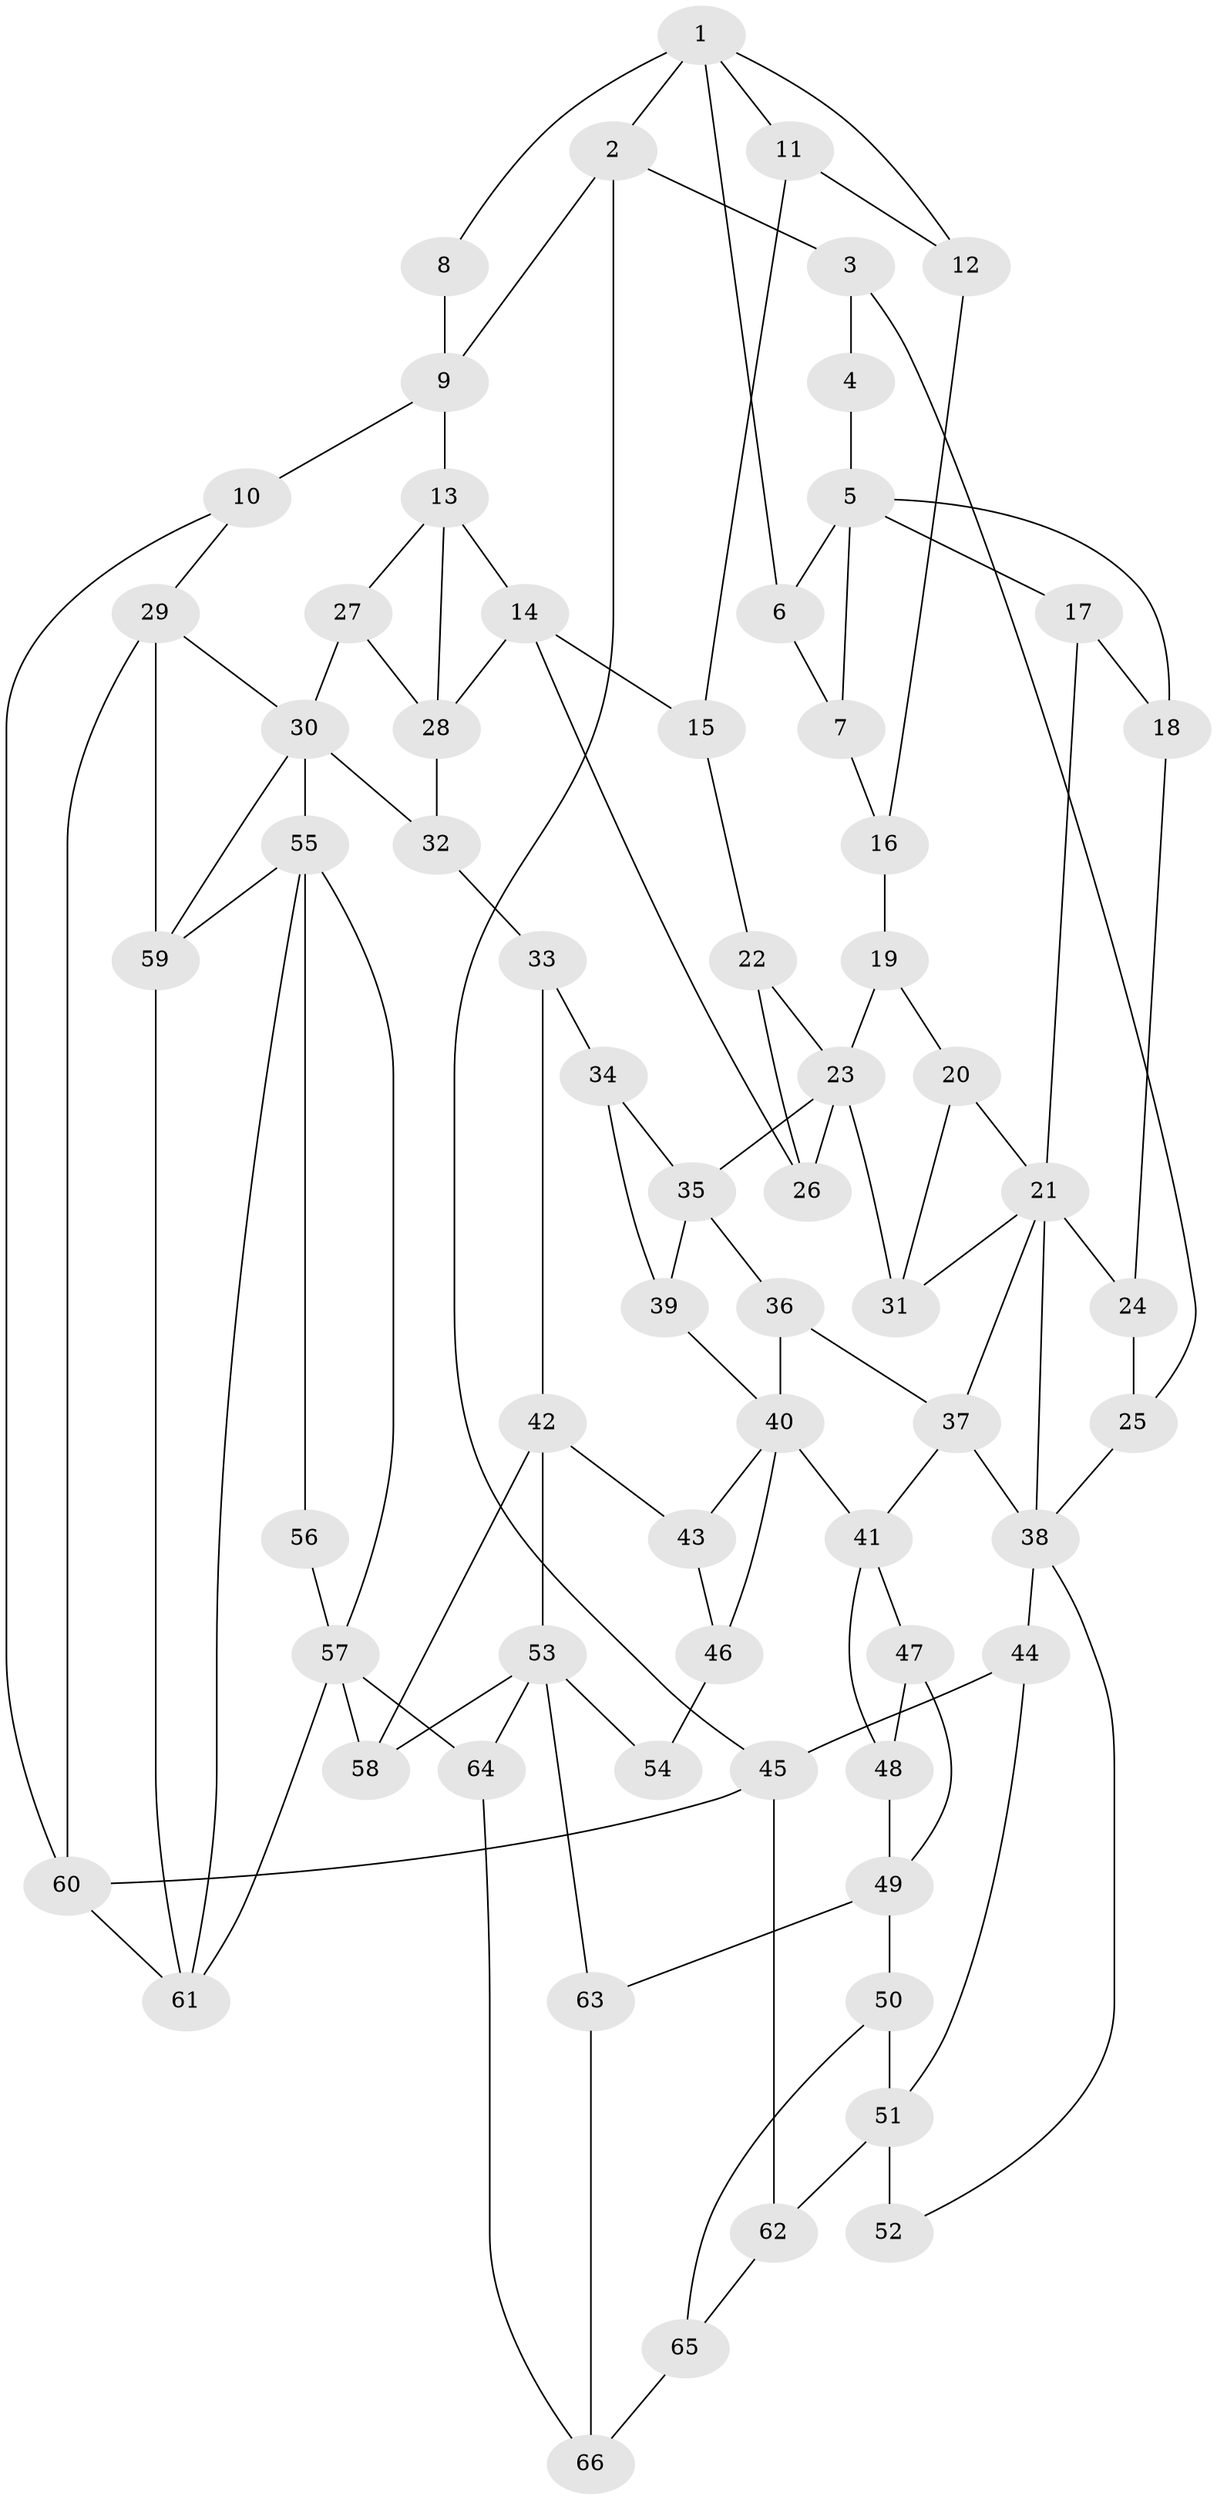 // original degree distribution, {3: 0.015267175572519083, 6: 0.20610687022900764, 5: 0.549618320610687, 4: 0.22900763358778625}
// Generated by graph-tools (version 1.1) at 2025/38/03/09/25 02:38:44]
// undirected, 66 vertices, 115 edges
graph export_dot {
graph [start="1"]
  node [color=gray90,style=filled];
  1;
  2;
  3;
  4;
  5;
  6;
  7;
  8;
  9;
  10;
  11;
  12;
  13;
  14;
  15;
  16;
  17;
  18;
  19;
  20;
  21;
  22;
  23;
  24;
  25;
  26;
  27;
  28;
  29;
  30;
  31;
  32;
  33;
  34;
  35;
  36;
  37;
  38;
  39;
  40;
  41;
  42;
  43;
  44;
  45;
  46;
  47;
  48;
  49;
  50;
  51;
  52;
  53;
  54;
  55;
  56;
  57;
  58;
  59;
  60;
  61;
  62;
  63;
  64;
  65;
  66;
  1 -- 2 [weight=1.0];
  1 -- 6 [weight=1.0];
  1 -- 8 [weight=1.0];
  1 -- 11 [weight=1.0];
  1 -- 12 [weight=1.0];
  2 -- 3 [weight=1.0];
  2 -- 9 [weight=1.0];
  2 -- 45 [weight=1.0];
  3 -- 4 [weight=1.0];
  3 -- 25 [weight=1.0];
  4 -- 5 [weight=2.0];
  5 -- 6 [weight=1.0];
  5 -- 7 [weight=1.0];
  5 -- 17 [weight=1.0];
  5 -- 18 [weight=1.0];
  6 -- 7 [weight=1.0];
  7 -- 16 [weight=1.0];
  8 -- 9 [weight=2.0];
  9 -- 10 [weight=2.0];
  9 -- 13 [weight=2.0];
  10 -- 29 [weight=1.0];
  10 -- 60 [weight=1.0];
  11 -- 12 [weight=1.0];
  11 -- 15 [weight=1.0];
  12 -- 16 [weight=1.0];
  13 -- 14 [weight=2.0];
  13 -- 27 [weight=1.0];
  13 -- 28 [weight=1.0];
  14 -- 15 [weight=1.0];
  14 -- 26 [weight=1.0];
  14 -- 28 [weight=1.0];
  15 -- 22 [weight=1.0];
  16 -- 19 [weight=1.0];
  17 -- 18 [weight=1.0];
  17 -- 21 [weight=1.0];
  18 -- 24 [weight=1.0];
  19 -- 20 [weight=1.0];
  19 -- 23 [weight=1.0];
  20 -- 21 [weight=1.0];
  20 -- 31 [weight=1.0];
  21 -- 24 [weight=1.0];
  21 -- 31 [weight=1.0];
  21 -- 37 [weight=1.0];
  21 -- 38 [weight=1.0];
  22 -- 23 [weight=1.0];
  22 -- 26 [weight=1.0];
  23 -- 26 [weight=1.0];
  23 -- 31 [weight=1.0];
  23 -- 35 [weight=2.0];
  24 -- 25 [weight=1.0];
  25 -- 38 [weight=1.0];
  27 -- 28 [weight=2.0];
  27 -- 30 [weight=1.0];
  28 -- 32 [weight=2.0];
  29 -- 30 [weight=1.0];
  29 -- 59 [weight=3.0];
  29 -- 60 [weight=1.0];
  30 -- 32 [weight=1.0];
  30 -- 55 [weight=1.0];
  30 -- 59 [weight=1.0];
  32 -- 33 [weight=2.0];
  33 -- 34 [weight=1.0];
  33 -- 42 [weight=2.0];
  34 -- 35 [weight=1.0];
  34 -- 39 [weight=1.0];
  35 -- 36 [weight=1.0];
  35 -- 39 [weight=1.0];
  36 -- 37 [weight=1.0];
  36 -- 40 [weight=1.0];
  37 -- 38 [weight=2.0];
  37 -- 41 [weight=1.0];
  38 -- 44 [weight=1.0];
  38 -- 52 [weight=1.0];
  39 -- 40 [weight=1.0];
  40 -- 41 [weight=2.0];
  40 -- 43 [weight=1.0];
  40 -- 46 [weight=1.0];
  41 -- 47 [weight=1.0];
  41 -- 48 [weight=1.0];
  42 -- 43 [weight=1.0];
  42 -- 53 [weight=1.0];
  42 -- 58 [weight=1.0];
  43 -- 46 [weight=1.0];
  44 -- 45 [weight=1.0];
  44 -- 51 [weight=1.0];
  45 -- 60 [weight=1.0];
  45 -- 62 [weight=1.0];
  46 -- 54 [weight=1.0];
  47 -- 48 [weight=1.0];
  47 -- 49 [weight=1.0];
  48 -- 49 [weight=1.0];
  49 -- 50 [weight=2.0];
  49 -- 63 [weight=1.0];
  50 -- 51 [weight=2.0];
  50 -- 65 [weight=1.0];
  51 -- 52 [weight=2.0];
  51 -- 62 [weight=1.0];
  53 -- 54 [weight=2.0];
  53 -- 58 [weight=1.0];
  53 -- 63 [weight=1.0];
  53 -- 64 [weight=1.0];
  55 -- 56 [weight=1.0];
  55 -- 57 [weight=1.0];
  55 -- 59 [weight=1.0];
  55 -- 61 [weight=1.0];
  56 -- 57 [weight=2.0];
  57 -- 58 [weight=1.0];
  57 -- 61 [weight=1.0];
  57 -- 64 [weight=1.0];
  59 -- 61 [weight=1.0];
  60 -- 61 [weight=1.0];
  62 -- 65 [weight=1.0];
  63 -- 66 [weight=1.0];
  64 -- 66 [weight=1.0];
  65 -- 66 [weight=1.0];
}
